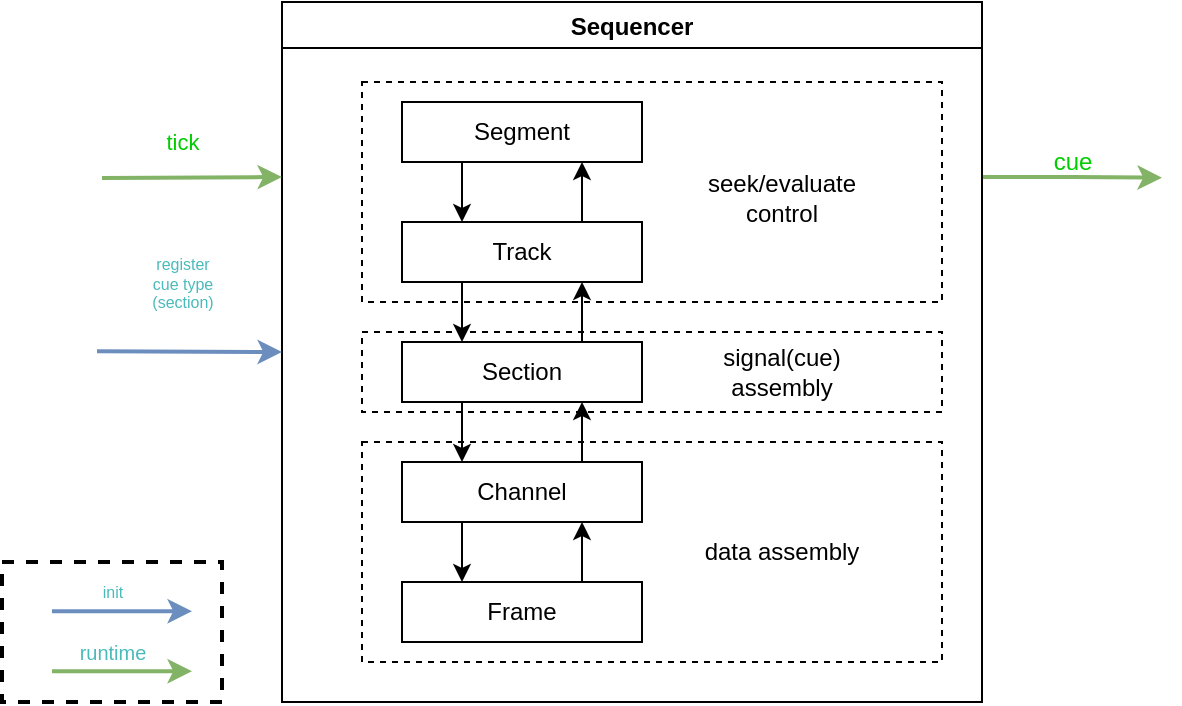 <mxfile version="14.8.6" type="github">
  <diagram id="ChklSjnTEPPLsVDqgRDE" name="Page-1">
    <mxGraphModel dx="1185" dy="588" grid="1" gridSize="10" guides="1" tooltips="1" connect="1" arrows="1" fold="1" page="1" pageScale="1" pageWidth="827" pageHeight="1169" math="0" shadow="0">
      <root>
        <mxCell id="0" />
        <mxCell id="1" parent="0" />
        <mxCell id="QN6Tgt0z9mJp-0Oy9mPs-29" style="edgeStyle=orthogonalEdgeStyle;rounded=0;orthogonalLoop=1;jettySize=auto;html=1;exitX=1;exitY=0.25;exitDx=0;exitDy=0;fontColor=#00CC00;fillColor=#d5e8d4;strokeColor=#82b366;strokeWidth=2;" edge="1" parent="1" source="QN6Tgt0z9mJp-0Oy9mPs-2">
          <mxGeometry relative="1" as="geometry">
            <mxPoint x="710" y="157.833" as="targetPoint" />
          </mxGeometry>
        </mxCell>
        <mxCell id="QN6Tgt0z9mJp-0Oy9mPs-2" value="Sequencer" style="swimlane;" vertex="1" parent="1">
          <mxGeometry x="270" y="70" width="350" height="350" as="geometry">
            <mxRectangle x="270" y="70" width="90" height="23" as="alternateBounds" />
          </mxGeometry>
        </mxCell>
        <mxCell id="QN6Tgt0z9mJp-0Oy9mPs-8" style="edgeStyle=orthogonalEdgeStyle;rounded=0;orthogonalLoop=1;jettySize=auto;html=1;exitX=0.25;exitY=1;exitDx=0;exitDy=0;entryX=0.25;entryY=0;entryDx=0;entryDy=0;" edge="1" parent="QN6Tgt0z9mJp-0Oy9mPs-2" source="QN6Tgt0z9mJp-0Oy9mPs-3" target="QN6Tgt0z9mJp-0Oy9mPs-4">
          <mxGeometry relative="1" as="geometry" />
        </mxCell>
        <mxCell id="QN6Tgt0z9mJp-0Oy9mPs-3" value="Segment" style="rounded=0;whiteSpace=wrap;html=1;" vertex="1" parent="QN6Tgt0z9mJp-0Oy9mPs-2">
          <mxGeometry x="60" y="50" width="120" height="30" as="geometry" />
        </mxCell>
        <mxCell id="QN6Tgt0z9mJp-0Oy9mPs-16" style="edgeStyle=orthogonalEdgeStyle;rounded=0;orthogonalLoop=1;jettySize=auto;html=1;exitX=0.25;exitY=1;exitDx=0;exitDy=0;entryX=0.25;entryY=0;entryDx=0;entryDy=0;" edge="1" parent="QN6Tgt0z9mJp-0Oy9mPs-2" source="QN6Tgt0z9mJp-0Oy9mPs-4" target="QN6Tgt0z9mJp-0Oy9mPs-5">
          <mxGeometry relative="1" as="geometry" />
        </mxCell>
        <mxCell id="QN6Tgt0z9mJp-0Oy9mPs-17" style="edgeStyle=orthogonalEdgeStyle;rounded=0;orthogonalLoop=1;jettySize=auto;html=1;exitX=0.75;exitY=0;exitDx=0;exitDy=0;entryX=0.75;entryY=1;entryDx=0;entryDy=0;" edge="1" parent="QN6Tgt0z9mJp-0Oy9mPs-2" source="QN6Tgt0z9mJp-0Oy9mPs-4" target="QN6Tgt0z9mJp-0Oy9mPs-3">
          <mxGeometry relative="1" as="geometry" />
        </mxCell>
        <mxCell id="QN6Tgt0z9mJp-0Oy9mPs-4" value="Track" style="rounded=0;whiteSpace=wrap;html=1;" vertex="1" parent="QN6Tgt0z9mJp-0Oy9mPs-2">
          <mxGeometry x="60" y="110" width="120" height="30" as="geometry" />
        </mxCell>
        <mxCell id="QN6Tgt0z9mJp-0Oy9mPs-10" style="edgeStyle=orthogonalEdgeStyle;rounded=0;orthogonalLoop=1;jettySize=auto;html=1;exitX=0.25;exitY=1;exitDx=0;exitDy=0;entryX=0.25;entryY=0;entryDx=0;entryDy=0;" edge="1" parent="QN6Tgt0z9mJp-0Oy9mPs-2" source="QN6Tgt0z9mJp-0Oy9mPs-5" target="QN6Tgt0z9mJp-0Oy9mPs-6">
          <mxGeometry relative="1" as="geometry" />
        </mxCell>
        <mxCell id="QN6Tgt0z9mJp-0Oy9mPs-14" style="edgeStyle=orthogonalEdgeStyle;rounded=0;orthogonalLoop=1;jettySize=auto;html=1;exitX=0.75;exitY=0;exitDx=0;exitDy=0;entryX=0.75;entryY=1;entryDx=0;entryDy=0;" edge="1" parent="QN6Tgt0z9mJp-0Oy9mPs-2" source="QN6Tgt0z9mJp-0Oy9mPs-5" target="QN6Tgt0z9mJp-0Oy9mPs-4">
          <mxGeometry relative="1" as="geometry" />
        </mxCell>
        <mxCell id="QN6Tgt0z9mJp-0Oy9mPs-5" value="Section" style="rounded=0;whiteSpace=wrap;html=1;" vertex="1" parent="QN6Tgt0z9mJp-0Oy9mPs-2">
          <mxGeometry x="60" y="170" width="120" height="30" as="geometry" />
        </mxCell>
        <mxCell id="QN6Tgt0z9mJp-0Oy9mPs-11" style="edgeStyle=orthogonalEdgeStyle;rounded=0;orthogonalLoop=1;jettySize=auto;html=1;exitX=0.25;exitY=1;exitDx=0;exitDy=0;entryX=0.25;entryY=0;entryDx=0;entryDy=0;" edge="1" parent="QN6Tgt0z9mJp-0Oy9mPs-2" source="QN6Tgt0z9mJp-0Oy9mPs-6" target="QN6Tgt0z9mJp-0Oy9mPs-7">
          <mxGeometry relative="1" as="geometry" />
        </mxCell>
        <mxCell id="QN6Tgt0z9mJp-0Oy9mPs-13" style="edgeStyle=orthogonalEdgeStyle;rounded=0;orthogonalLoop=1;jettySize=auto;html=1;exitX=0.75;exitY=0;exitDx=0;exitDy=0;entryX=0.75;entryY=1;entryDx=0;entryDy=0;" edge="1" parent="QN6Tgt0z9mJp-0Oy9mPs-2" source="QN6Tgt0z9mJp-0Oy9mPs-6" target="QN6Tgt0z9mJp-0Oy9mPs-5">
          <mxGeometry relative="1" as="geometry" />
        </mxCell>
        <mxCell id="QN6Tgt0z9mJp-0Oy9mPs-6" value="Channel" style="rounded=0;whiteSpace=wrap;html=1;" vertex="1" parent="QN6Tgt0z9mJp-0Oy9mPs-2">
          <mxGeometry x="60" y="230" width="120" height="30" as="geometry" />
        </mxCell>
        <mxCell id="QN6Tgt0z9mJp-0Oy9mPs-12" style="edgeStyle=orthogonalEdgeStyle;rounded=0;orthogonalLoop=1;jettySize=auto;html=1;exitX=0.75;exitY=0;exitDx=0;exitDy=0;entryX=0.75;entryY=1;entryDx=0;entryDy=0;" edge="1" parent="QN6Tgt0z9mJp-0Oy9mPs-2" source="QN6Tgt0z9mJp-0Oy9mPs-7" target="QN6Tgt0z9mJp-0Oy9mPs-6">
          <mxGeometry relative="1" as="geometry" />
        </mxCell>
        <mxCell id="QN6Tgt0z9mJp-0Oy9mPs-7" value="Frame" style="rounded=0;whiteSpace=wrap;html=1;" vertex="1" parent="QN6Tgt0z9mJp-0Oy9mPs-2">
          <mxGeometry x="60" y="290" width="120" height="30" as="geometry" />
        </mxCell>
        <mxCell id="QN6Tgt0z9mJp-0Oy9mPs-21" value="" style="rounded=0;whiteSpace=wrap;html=1;fillColor=none;dashed=1;" vertex="1" parent="QN6Tgt0z9mJp-0Oy9mPs-2">
          <mxGeometry x="40" y="165" width="290" height="40" as="geometry" />
        </mxCell>
        <mxCell id="QN6Tgt0z9mJp-0Oy9mPs-19" value="" style="rounded=0;whiteSpace=wrap;html=1;fillColor=none;dashed=1;" vertex="1" parent="QN6Tgt0z9mJp-0Oy9mPs-2">
          <mxGeometry x="40" y="220" width="290" height="110" as="geometry" />
        </mxCell>
        <mxCell id="QN6Tgt0z9mJp-0Oy9mPs-20" value="data assembly" style="rounded=0;whiteSpace=wrap;html=1;dashed=1;fillColor=none;strokeColor=none;" vertex="1" parent="QN6Tgt0z9mJp-0Oy9mPs-2">
          <mxGeometry x="190" y="245" width="120" height="60" as="geometry" />
        </mxCell>
        <mxCell id="QN6Tgt0z9mJp-0Oy9mPs-23" value="signal(cue) assembly" style="rounded=0;whiteSpace=wrap;html=1;dashed=1;fillColor=none;strokeColor=none;" vertex="1" parent="QN6Tgt0z9mJp-0Oy9mPs-2">
          <mxGeometry x="195" y="172.5" width="110" height="25" as="geometry" />
        </mxCell>
        <mxCell id="QN6Tgt0z9mJp-0Oy9mPs-24" value="" style="rounded=0;whiteSpace=wrap;html=1;fillColor=none;dashed=1;" vertex="1" parent="QN6Tgt0z9mJp-0Oy9mPs-2">
          <mxGeometry x="40" y="40" width="290" height="110" as="geometry" />
        </mxCell>
        <mxCell id="QN6Tgt0z9mJp-0Oy9mPs-25" value="seek/evaluate control" style="rounded=0;whiteSpace=wrap;html=1;dashed=1;fillColor=none;strokeColor=none;" vertex="1" parent="QN6Tgt0z9mJp-0Oy9mPs-2">
          <mxGeometry x="195" y="85" width="110" height="25" as="geometry" />
        </mxCell>
        <mxCell id="QN6Tgt0z9mJp-0Oy9mPs-26" value="" style="endArrow=classic;html=1;entryX=0;entryY=0.25;entryDx=0;entryDy=0;fillColor=#d5e8d4;strokeColor=#82b366;strokeWidth=2;" edge="1" parent="1" target="QN6Tgt0z9mJp-0Oy9mPs-2">
          <mxGeometry width="50" height="50" relative="1" as="geometry">
            <mxPoint x="180" y="158" as="sourcePoint" />
            <mxPoint x="220" y="120" as="targetPoint" />
          </mxGeometry>
        </mxCell>
        <mxCell id="QN6Tgt0z9mJp-0Oy9mPs-28" value="tick" style="edgeLabel;html=1;align=center;verticalAlign=middle;resizable=0;points=[];fontColor=#00CC00;" vertex="1" connectable="0" parent="QN6Tgt0z9mJp-0Oy9mPs-26">
          <mxGeometry x="0.482" y="1" relative="1" as="geometry">
            <mxPoint x="-27" y="-17" as="offset" />
          </mxGeometry>
        </mxCell>
        <mxCell id="QN6Tgt0z9mJp-0Oy9mPs-30" value="cue" style="text;html=1;align=center;verticalAlign=middle;resizable=0;points=[];autosize=1;strokeColor=none;fontColor=#00CC00;" vertex="1" parent="1">
          <mxGeometry x="650" y="140" width="30" height="20" as="geometry" />
        </mxCell>
        <mxCell id="QN6Tgt0z9mJp-0Oy9mPs-31" value="" style="endArrow=classic;html=1;fontSize=8;fontColor=#000000;strokeWidth=2;entryX=0;entryY=0.75;entryDx=0;entryDy=0;fillColor=#dae8fc;strokeColor=#6c8ebf;" edge="1" parent="1">
          <mxGeometry width="50" height="50" relative="1" as="geometry">
            <mxPoint x="155" y="374.58" as="sourcePoint" />
            <mxPoint x="225" y="374.58" as="targetPoint" />
          </mxGeometry>
        </mxCell>
        <mxCell id="QN6Tgt0z9mJp-0Oy9mPs-32" value="init" style="edgeLabel;html=1;align=center;verticalAlign=middle;resizable=0;points=[];fontSize=8;rotation=0;fontColor=#4ABABA;" vertex="1" connectable="0" parent="QN6Tgt0z9mJp-0Oy9mPs-31">
          <mxGeometry x="-0.288" y="2" relative="1" as="geometry">
            <mxPoint x="5" y="-8" as="offset" />
          </mxGeometry>
        </mxCell>
        <mxCell id="QN6Tgt0z9mJp-0Oy9mPs-33" value="" style="endArrow=classic;html=1;exitX=1;exitY=0.5;exitDx=0;exitDy=0;fillColor=#d5e8d4;strokeColor=#82b366;strokeWidth=2;" edge="1" parent="1">
          <mxGeometry width="50" height="50" relative="1" as="geometry">
            <mxPoint x="155" y="404.58" as="sourcePoint" />
            <mxPoint x="225" y="404.58" as="targetPoint" />
          </mxGeometry>
        </mxCell>
        <mxCell id="QN6Tgt0z9mJp-0Oy9mPs-34" value="runtime" style="edgeLabel;html=1;align=center;verticalAlign=middle;resizable=0;points=[];fontSize=10;fontColor=#4ABABA;" vertex="1" connectable="0" parent="QN6Tgt0z9mJp-0Oy9mPs-33">
          <mxGeometry x="0.366" relative="1" as="geometry">
            <mxPoint x="-18" y="-10" as="offset" />
          </mxGeometry>
        </mxCell>
        <mxCell id="QN6Tgt0z9mJp-0Oy9mPs-35" value="" style="rounded=0;whiteSpace=wrap;html=1;dashed=1;fillColor=none;strokeWidth=2;" vertex="1" parent="1">
          <mxGeometry x="130" y="350" width="110" height="70" as="geometry" />
        </mxCell>
        <mxCell id="QN6Tgt0z9mJp-0Oy9mPs-40" value="" style="endArrow=classic;html=1;fontSize=8;fontColor=#000000;strokeWidth=2;entryX=0;entryY=0.5;entryDx=0;entryDy=0;fillColor=#dae8fc;strokeColor=#6c8ebf;" edge="1" parent="1" target="QN6Tgt0z9mJp-0Oy9mPs-2">
          <mxGeometry width="50" height="50" relative="1" as="geometry">
            <mxPoint x="177.5" y="244.66" as="sourcePoint" />
            <mxPoint x="40" y="244.66" as="targetPoint" />
          </mxGeometry>
        </mxCell>
        <mxCell id="QN6Tgt0z9mJp-0Oy9mPs-41" value="register &lt;br&gt;cue type&lt;br&gt;(section)" style="edgeLabel;html=1;align=center;verticalAlign=middle;resizable=0;points=[];fontSize=8;rotation=0;fontColor=#4ABABA;" vertex="1" connectable="0" parent="QN6Tgt0z9mJp-0Oy9mPs-40">
          <mxGeometry x="-0.288" y="2" relative="1" as="geometry">
            <mxPoint x="9" y="-32" as="offset" />
          </mxGeometry>
        </mxCell>
      </root>
    </mxGraphModel>
  </diagram>
</mxfile>
